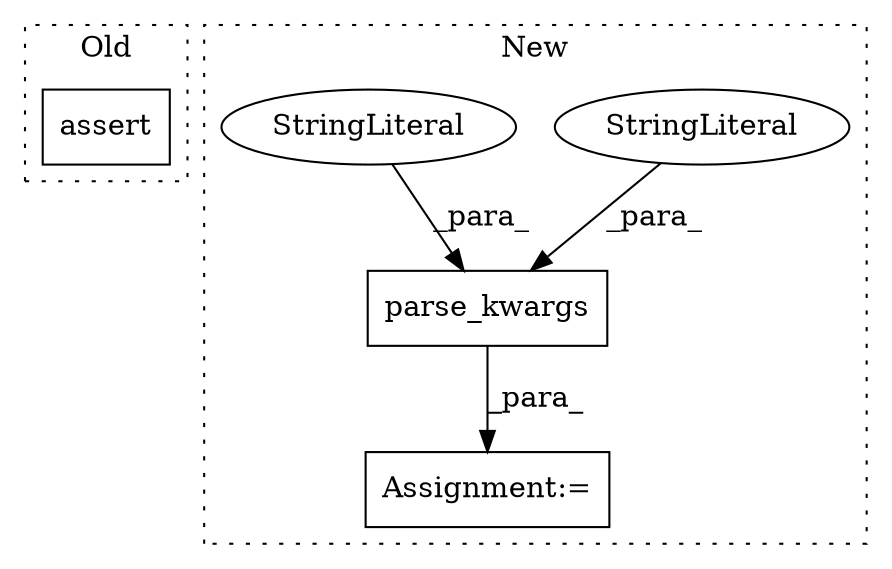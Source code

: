digraph G {
subgraph cluster0 {
1 [label="assert" a="32" s="1606,1632" l="20,1" shape="box"];
label = "Old";
style="dotted";
}
subgraph cluster1 {
2 [label="parse_kwargs" a="32" s="1494,1740" l="13,1" shape="box"];
3 [label="Assignment:=" a="7" s="1483" l="2" shape="box"];
4 [label="StringLiteral" a="45" s="1659" l="43" shape="ellipse"];
5 [label="StringLiteral" a="45" s="1587" l="71" shape="ellipse"];
label = "New";
style="dotted";
}
2 -> 3 [label="_para_"];
4 -> 2 [label="_para_"];
5 -> 2 [label="_para_"];
}